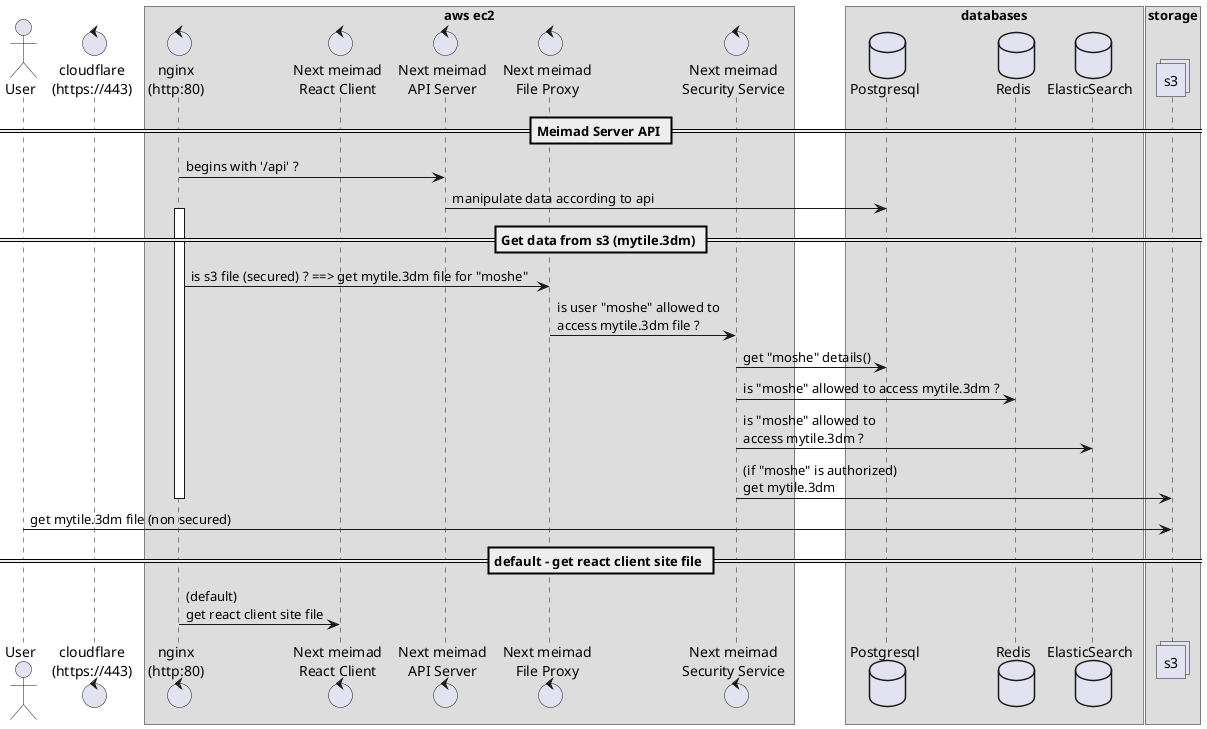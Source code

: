 @startuml

actor "User" as user

control "cloudflare\n(https://443)" as cloudflare

box aws ec2
control "nginx\n(http:80)" as nginx
control "Next meimad\nReact Client" as nextMeimadReactClient
control "Next meimad\nAPI Server" as nextMeimadApiServer
control "Next meimad\nFile Proxy" as nextMeimadFileProxy
control "Next meimad\nSecurity Service" as nextMeimadSecurityService
end box

box databases
database "Postgresql" as postgresql
database "Redis" as redis
database "ElasticSearch" as elasticSearch
end box

box storage
collections s3 as s3
end box

== Meimad Server API ==
nginx -> nextMeimadApiServer: begins with '/api' ?
nextMeimadApiServer -> postgresql: manipulate data according to api


== Get data from s3 (mytile.3dm) ==

activate nginx
nginx -> nextMeimadFileProxy:  is s3 file (secured) ? ==> get mytile.3dm file for "moshe"
nextMeimadFileProxy -> nextMeimadSecurityService: is user "moshe" allowed to\naccess mytile.3dm file ?

nextMeimadSecurityService -> postgresql: get "moshe" details()
nextMeimadSecurityService -> redis: is "moshe" allowed to access mytile.3dm ?
nextMeimadSecurityService -> elasticSearch: is "moshe" allowed to\naccess mytile.3dm ?
nextMeimadSecurityService -> s3: (if "moshe" is authorized)\nget mytile.3dm
deactivate nginx

user -> s3: get mytile.3dm file (non secured)

== default - get react client site file ==
nginx -> nextMeimadReactClient: (default)\nget react client site file

@enduml
